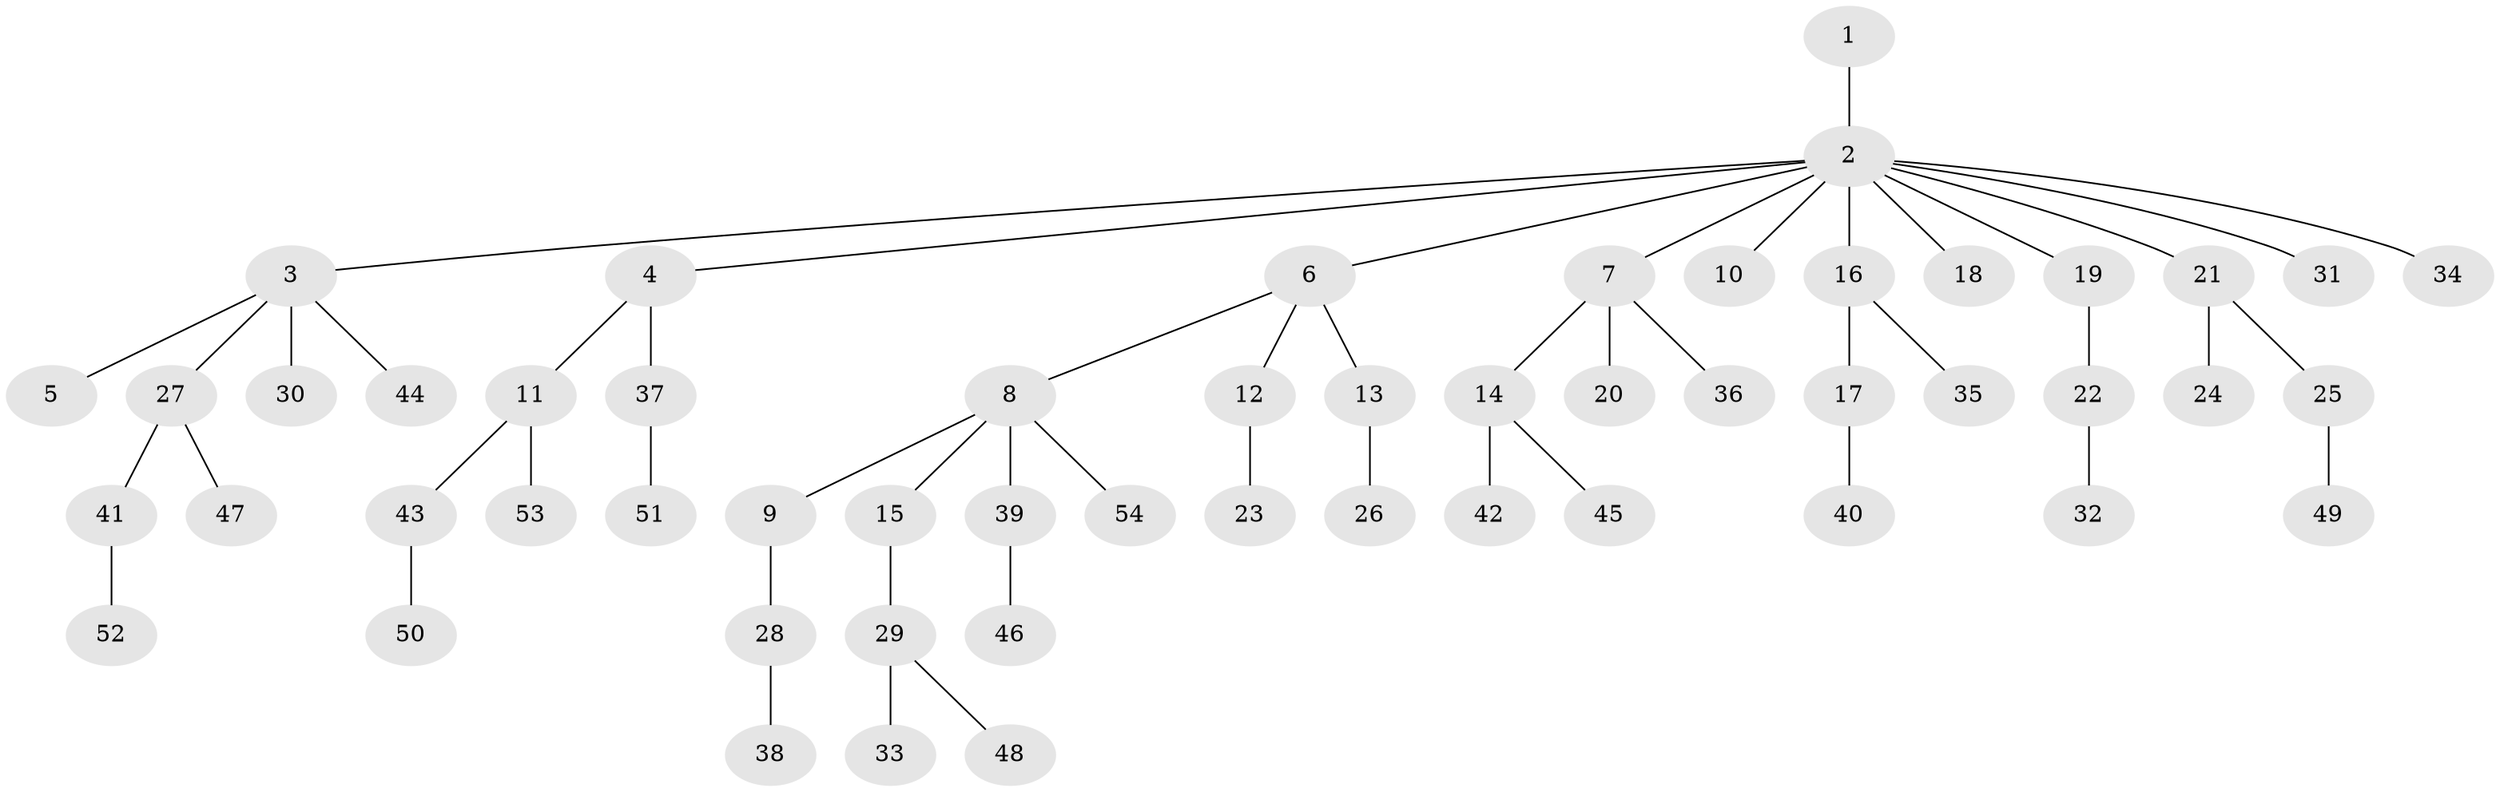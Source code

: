 // Generated by graph-tools (version 1.1) at 2025/02/03/09/25 03:02:17]
// undirected, 54 vertices, 53 edges
graph export_dot {
graph [start="1"]
  node [color=gray90,style=filled];
  1;
  2;
  3;
  4;
  5;
  6;
  7;
  8;
  9;
  10;
  11;
  12;
  13;
  14;
  15;
  16;
  17;
  18;
  19;
  20;
  21;
  22;
  23;
  24;
  25;
  26;
  27;
  28;
  29;
  30;
  31;
  32;
  33;
  34;
  35;
  36;
  37;
  38;
  39;
  40;
  41;
  42;
  43;
  44;
  45;
  46;
  47;
  48;
  49;
  50;
  51;
  52;
  53;
  54;
  1 -- 2;
  2 -- 3;
  2 -- 4;
  2 -- 6;
  2 -- 7;
  2 -- 10;
  2 -- 16;
  2 -- 18;
  2 -- 19;
  2 -- 21;
  2 -- 31;
  2 -- 34;
  3 -- 5;
  3 -- 27;
  3 -- 30;
  3 -- 44;
  4 -- 11;
  4 -- 37;
  6 -- 8;
  6 -- 12;
  6 -- 13;
  7 -- 14;
  7 -- 20;
  7 -- 36;
  8 -- 9;
  8 -- 15;
  8 -- 39;
  8 -- 54;
  9 -- 28;
  11 -- 43;
  11 -- 53;
  12 -- 23;
  13 -- 26;
  14 -- 42;
  14 -- 45;
  15 -- 29;
  16 -- 17;
  16 -- 35;
  17 -- 40;
  19 -- 22;
  21 -- 24;
  21 -- 25;
  22 -- 32;
  25 -- 49;
  27 -- 41;
  27 -- 47;
  28 -- 38;
  29 -- 33;
  29 -- 48;
  37 -- 51;
  39 -- 46;
  41 -- 52;
  43 -- 50;
}

